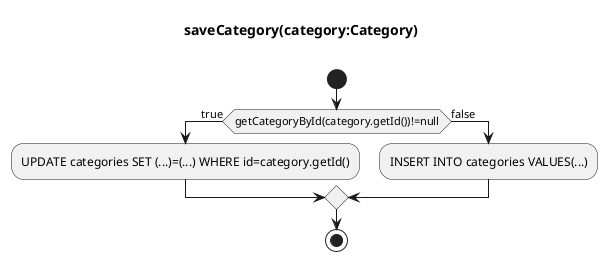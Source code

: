 @startuml
title saveCategory(category:Category) \n
start
if (getCategoryById(category.getId())!=null) then (true)
  :UPDATE categories SET (...)=(...) WHERE id=category.getId();
else (false)
  :INSERT INTO categories VALUES(...);
endif
stop
@enduml